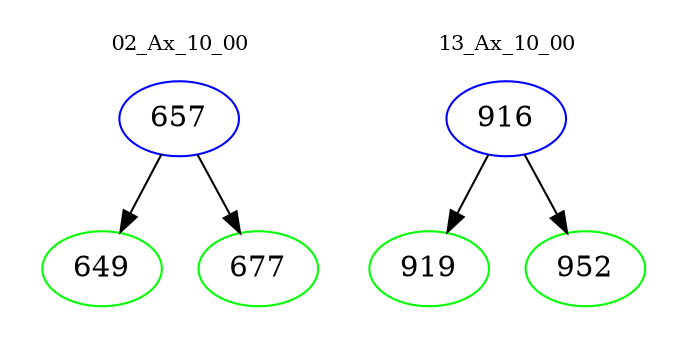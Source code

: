 digraph{
subgraph cluster_0 {
color = white
label = "02_Ax_10_00";
fontsize=10;
T0_657 [label="657", color="blue"]
T0_657 -> T0_649 [color="black"]
T0_649 [label="649", color="green"]
T0_657 -> T0_677 [color="black"]
T0_677 [label="677", color="green"]
}
subgraph cluster_1 {
color = white
label = "13_Ax_10_00";
fontsize=10;
T1_916 [label="916", color="blue"]
T1_916 -> T1_919 [color="black"]
T1_919 [label="919", color="green"]
T1_916 -> T1_952 [color="black"]
T1_952 [label="952", color="green"]
}
}
